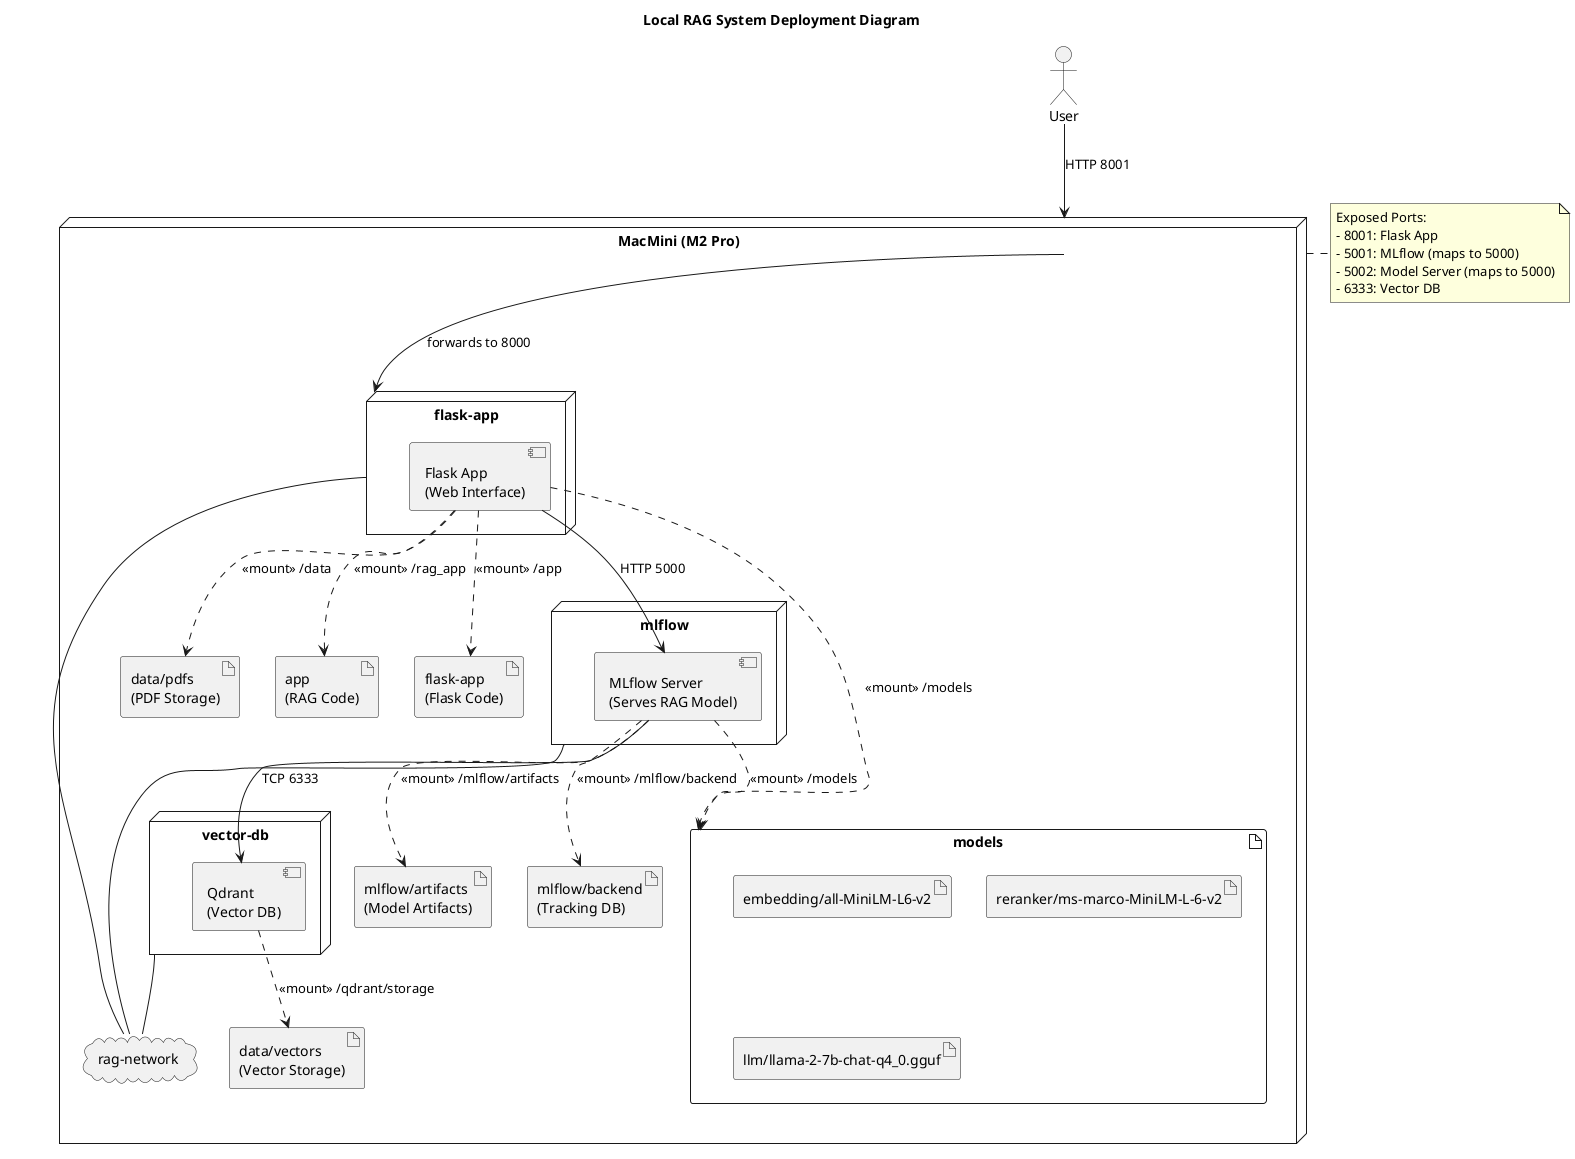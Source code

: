 @startuml
title Local RAG System Deployment Diagram

' Define the user
actor User

' Define the main physical node: MacMini
node "MacMini (M2 Pro)" as macmini {

  ' Host filesystem artifacts with details
  artifact "data/pdfs\n(PDF Storage)" as host_pdfs
  artifact "data/vectors\n(Vector Storage)" as host_vectors
  artifact "mlflow/artifacts\n(Model Artifacts)" as host_mlflow_artifacts
  artifact "mlflow/backend\n(Tracking DB)" as host_mlflow_backend
  artifact "models" as host_models {
    artifact "embedding/all-MiniLM-L6-v2" as embedding_model
    artifact "reranker/ms-marco-MiniLM-L-6-v2" as reranker_model
    artifact "llm/llama-2-7b-chat-q4_0.gguf" as llama_model
  }
  artifact "app\n(RAG Code)" as host_app
  artifact "flask-app\n(Flask Code)" as host_flask_app

  ' Define the Docker network
  cloud "rag-network" as network

  ' Docker containers with components
  node "vector-db" as vector_db {
    component "Qdrant\n(Vector DB)" as qdrant
  }

  node "mlflow" as mlflow_node {
    component "MLflow Server\n(Serves RAG Model)" as mlflow_server
  }

  node "flask-app" as flask_app_node {
    component "Flask App\n(Web Interface)" as flask_app
  }
}

' Connections
User --> macmini : "HTTP 8001"
macmini --> flask_app_node : "forwards to 8000"
flask_app --> mlflow_server : "HTTP 5000"
mlflow_server --> qdrant : "TCP 6333"

' Connect containers to the network
vector_db -- network
mlflow_node -- network
flask_app_node -- network

' Volume mounts
qdrant ..> host_vectors : "«mount» /qdrant/storage"
mlflow_server ..> host_mlflow_artifacts : "«mount» /mlflow/artifacts"
mlflow_server ..> host_mlflow_backend : "«mount» /mlflow/backend"
mlflow_server ..> host_models : "«mount» /models"
flask_app ..> host_flask_app : "«mount» /app"
flask_app ..> host_pdfs : "«mount» /data"
flask_app ..> host_app : "«mount» /rag_app"
flask_app ..> host_models : "«mount» /models"

' Note about ports
note right of macmini
  Exposed Ports:
  - 8001: Flask App
  - 5001: MLflow (maps to 5000)
  - 5002: Model Server (maps to 5000)
  - 6333: Vector DB
end note

@enduml